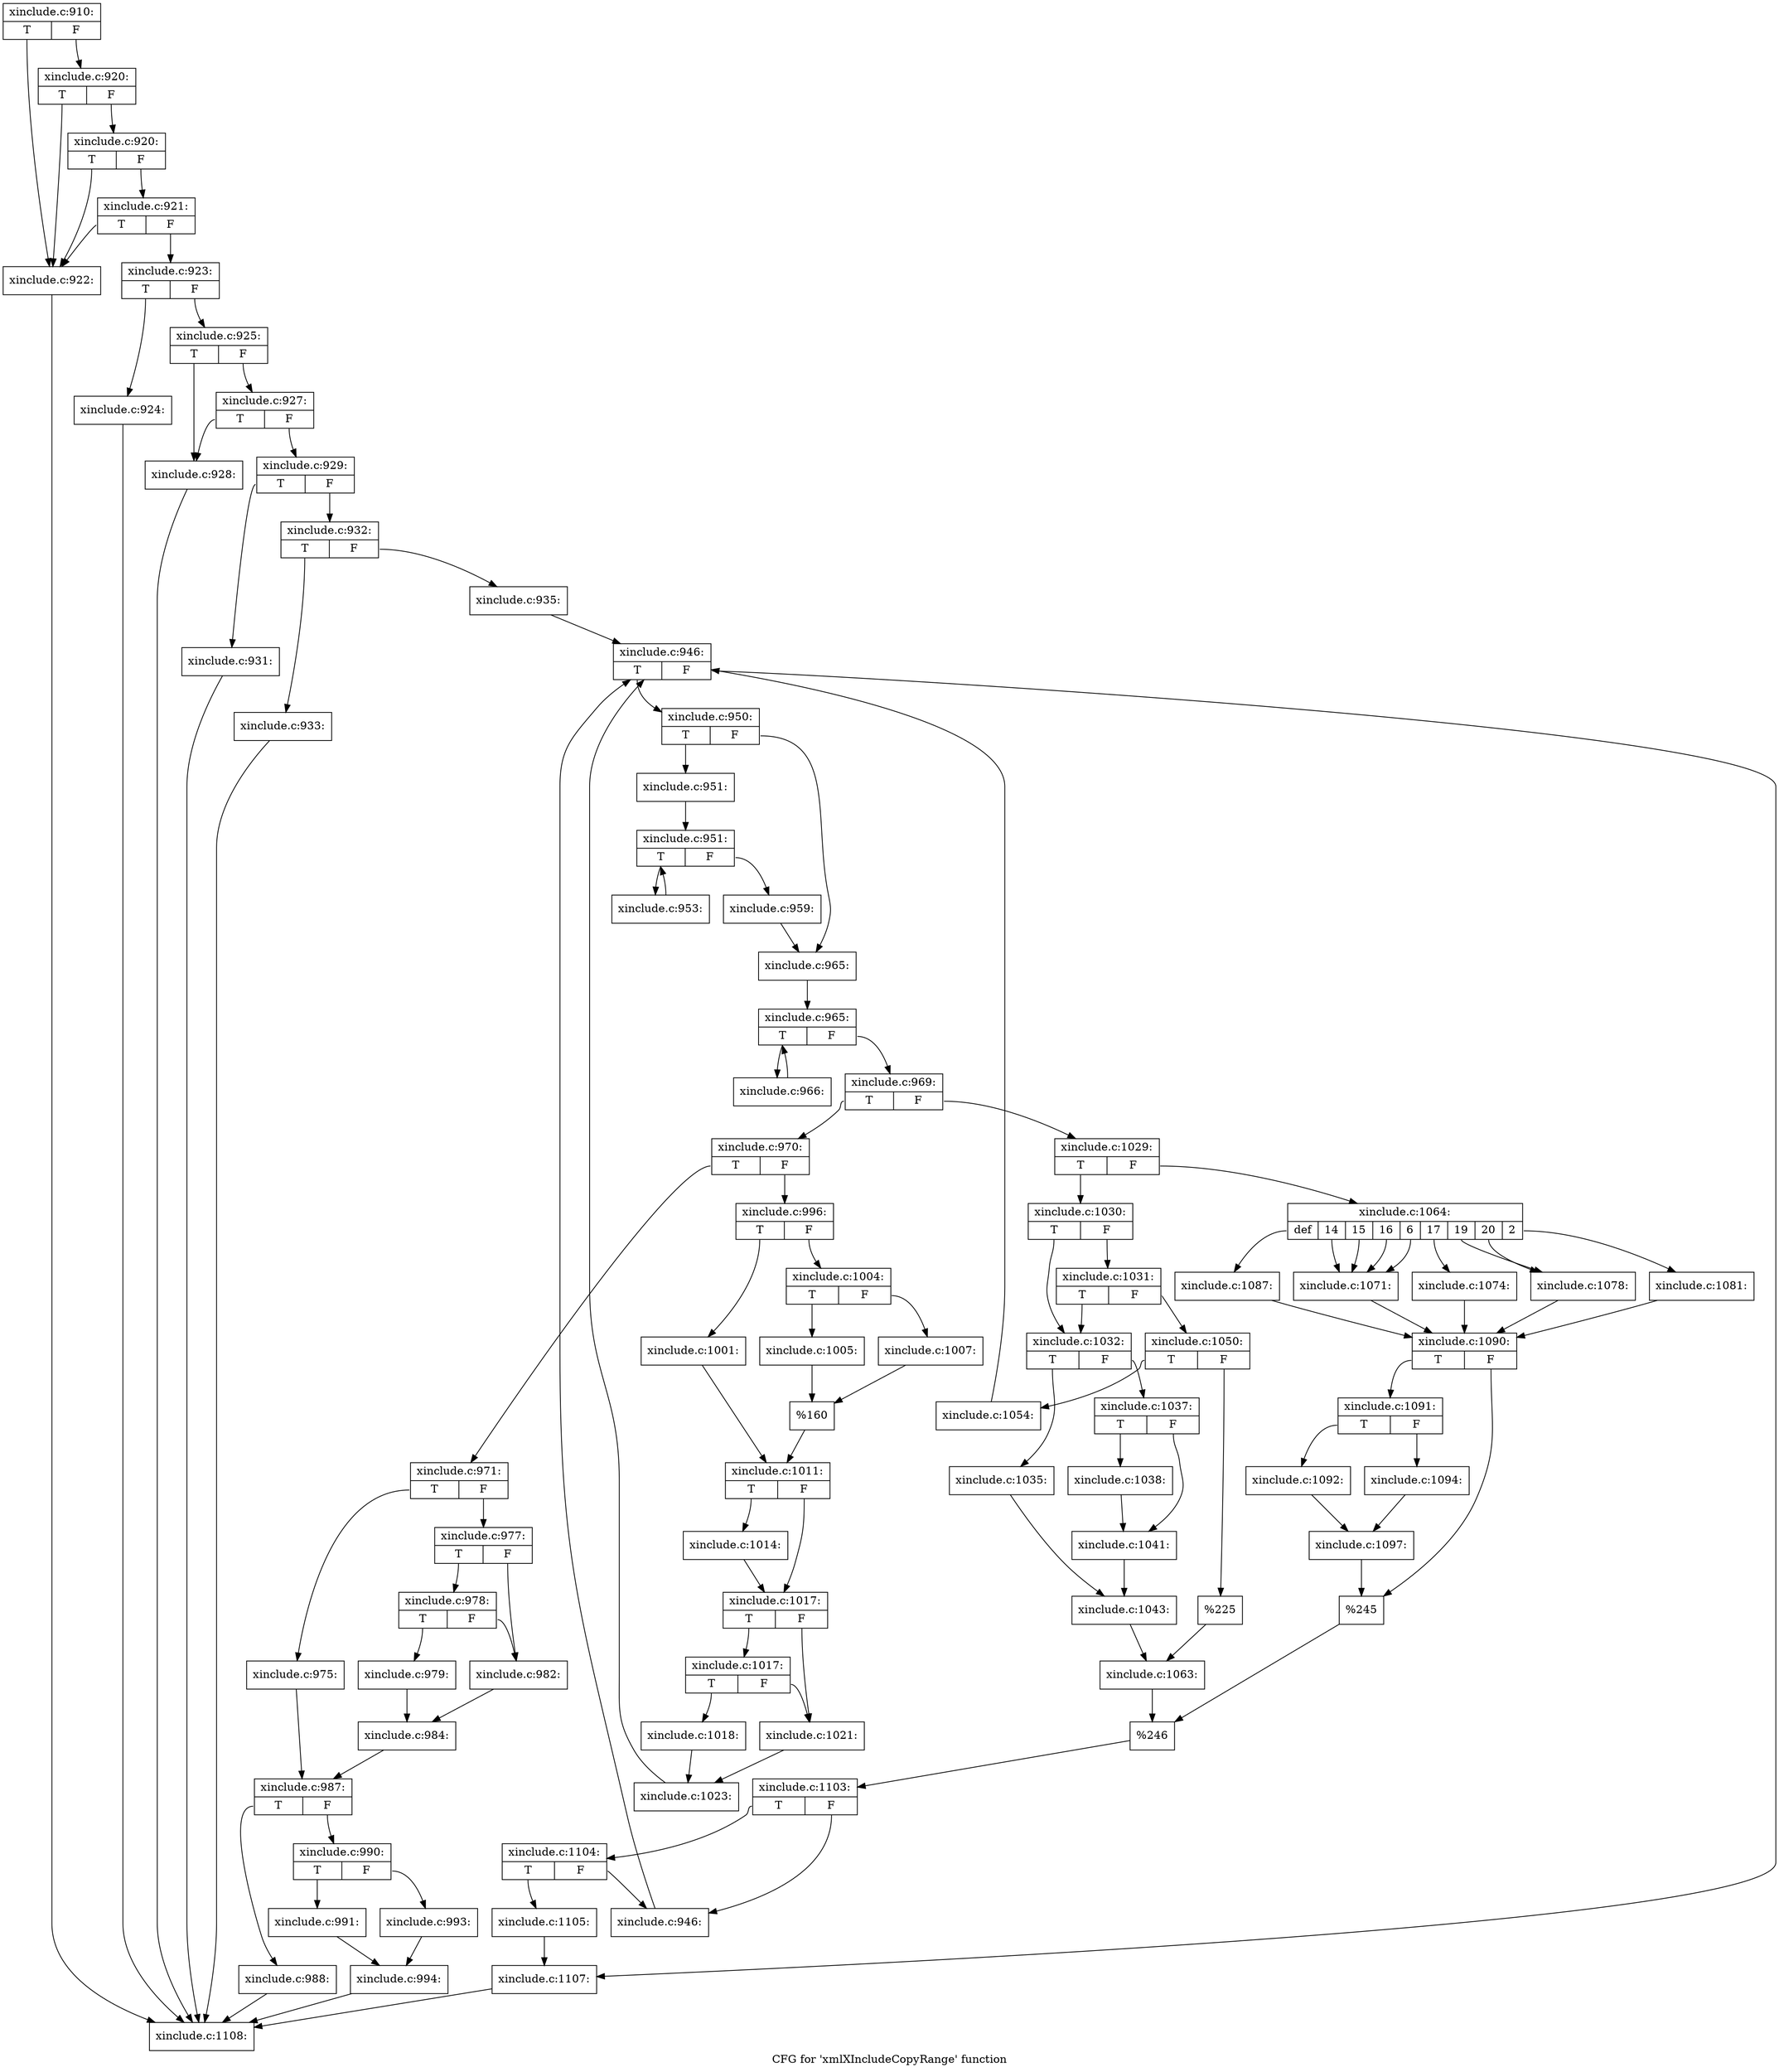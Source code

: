 digraph "CFG for 'xmlXIncludeCopyRange' function" {
	label="CFG for 'xmlXIncludeCopyRange' function";

	Node0x558bda0 [shape=record,label="{xinclude.c:910:|{<s0>T|<s1>F}}"];
	Node0x558bda0:s0 -> Node0x559fda0;
	Node0x558bda0:s1 -> Node0x559ff40;
	Node0x559ff40 [shape=record,label="{xinclude.c:920:|{<s0>T|<s1>F}}"];
	Node0x559ff40:s0 -> Node0x559fda0;
	Node0x559ff40:s1 -> Node0x559fec0;
	Node0x559fec0 [shape=record,label="{xinclude.c:920:|{<s0>T|<s1>F}}"];
	Node0x559fec0:s0 -> Node0x559fda0;
	Node0x559fec0:s1 -> Node0x559fe40;
	Node0x559fe40 [shape=record,label="{xinclude.c:921:|{<s0>T|<s1>F}}"];
	Node0x559fe40:s0 -> Node0x559fda0;
	Node0x559fe40:s1 -> Node0x559fdf0;
	Node0x559fda0 [shape=record,label="{xinclude.c:922:}"];
	Node0x559fda0 -> Node0x558c1d0;
	Node0x559fdf0 [shape=record,label="{xinclude.c:923:|{<s0>T|<s1>F}}"];
	Node0x559fdf0:s0 -> Node0x55a0a00;
	Node0x559fdf0:s1 -> Node0x55a0a50;
	Node0x55a0a00 [shape=record,label="{xinclude.c:924:}"];
	Node0x55a0a00 -> Node0x558c1d0;
	Node0x55a0a50 [shape=record,label="{xinclude.c:925:|{<s0>T|<s1>F}}"];
	Node0x55a0a50:s0 -> Node0x55a1310;
	Node0x55a0a50:s1 -> Node0x55a13b0;
	Node0x55a13b0 [shape=record,label="{xinclude.c:927:|{<s0>T|<s1>F}}"];
	Node0x55a13b0:s0 -> Node0x55a1310;
	Node0x55a13b0:s1 -> Node0x55a1360;
	Node0x55a1310 [shape=record,label="{xinclude.c:928:}"];
	Node0x55a1310 -> Node0x558c1d0;
	Node0x55a1360 [shape=record,label="{xinclude.c:929:|{<s0>T|<s1>F}}"];
	Node0x55a1360:s0 -> Node0x55a1ea0;
	Node0x55a1360:s1 -> Node0x55a1ef0;
	Node0x55a1ea0 [shape=record,label="{xinclude.c:931:}"];
	Node0x55a1ea0 -> Node0x558c1d0;
	Node0x55a1ef0 [shape=record,label="{xinclude.c:932:|{<s0>T|<s1>F}}"];
	Node0x55a1ef0:s0 -> Node0x55a2590;
	Node0x55a1ef0:s1 -> Node0x55a25e0;
	Node0x55a2590 [shape=record,label="{xinclude.c:933:}"];
	Node0x55a2590 -> Node0x558c1d0;
	Node0x55a25e0 [shape=record,label="{xinclude.c:935:}"];
	Node0x55a25e0 -> Node0x55a31b0;
	Node0x55a31b0 [shape=record,label="{xinclude.c:946:|{<s0>T|<s1>F}}"];
	Node0x55a31b0:s0 -> Node0x55a35a0;
	Node0x55a31b0:s1 -> Node0x55a33d0;
	Node0x55a35a0 [shape=record,label="{xinclude.c:950:|{<s0>T|<s1>F}}"];
	Node0x55a35a0:s0 -> Node0x55a3760;
	Node0x55a35a0:s1 -> Node0x55a37b0;
	Node0x55a3760 [shape=record,label="{xinclude.c:951:}"];
	Node0x55a3760 -> Node0x55a3a20;
	Node0x55a3a20 [shape=record,label="{xinclude.c:951:|{<s0>T|<s1>F}}"];
	Node0x55a3a20:s0 -> Node0x55a3d80;
	Node0x55a3a20:s1 -> Node0x55a3be0;
	Node0x55a3d80 [shape=record,label="{xinclude.c:953:}"];
	Node0x55a3d80 -> Node0x55a3a20;
	Node0x55a3be0 [shape=record,label="{xinclude.c:959:}"];
	Node0x55a3be0 -> Node0x55a37b0;
	Node0x55a37b0 [shape=record,label="{xinclude.c:965:}"];
	Node0x55a37b0 -> Node0x55a4950;
	Node0x55a4950 [shape=record,label="{xinclude.c:965:|{<s0>T|<s1>F}}"];
	Node0x55a4950:s0 -> Node0x55a5730;
	Node0x55a4950:s1 -> Node0x55a5530;
	Node0x55a5730 [shape=record,label="{xinclude.c:966:}"];
	Node0x55a5730 -> Node0x55a4950;
	Node0x55a5530 [shape=record,label="{xinclude.c:969:|{<s0>T|<s1>F}}"];
	Node0x55a5530:s0 -> Node0x55a5cb0;
	Node0x55a5530:s1 -> Node0x55a5d50;
	Node0x55a5cb0 [shape=record,label="{xinclude.c:970:|{<s0>T|<s1>F}}"];
	Node0x55a5cb0:s0 -> Node0x55a60f0;
	Node0x55a5cb0:s1 -> Node0x55a6190;
	Node0x55a60f0 [shape=record,label="{xinclude.c:971:|{<s0>T|<s1>F}}"];
	Node0x55a60f0:s0 -> Node0x55a6d20;
	Node0x55a60f0:s1 -> Node0x55a6dc0;
	Node0x55a6d20 [shape=record,label="{xinclude.c:975:}"];
	Node0x55a6d20 -> Node0x55a6d70;
	Node0x55a6dc0 [shape=record,label="{xinclude.c:977:|{<s0>T|<s1>F}}"];
	Node0x55a6dc0:s0 -> Node0x55a7b20;
	Node0x55a6dc0:s1 -> Node0x55a7ad0;
	Node0x55a7b20 [shape=record,label="{xinclude.c:978:|{<s0>T|<s1>F}}"];
	Node0x55a7b20:s0 -> Node0x55a7650;
	Node0x55a7b20:s1 -> Node0x55a7ad0;
	Node0x55a7650 [shape=record,label="{xinclude.c:979:}"];
	Node0x55a7650 -> Node0x55a7980;
	Node0x55a7ad0 [shape=record,label="{xinclude.c:982:}"];
	Node0x55a7ad0 -> Node0x55a7980;
	Node0x55a7980 [shape=record,label="{xinclude.c:984:}"];
	Node0x55a7980 -> Node0x55a6d70;
	Node0x55a6d70 [shape=record,label="{xinclude.c:987:|{<s0>T|<s1>F}}"];
	Node0x55a6d70:s0 -> Node0x55a8d80;
	Node0x55a6d70:s1 -> Node0x55a8dd0;
	Node0x55a8d80 [shape=record,label="{xinclude.c:988:}"];
	Node0x55a8d80 -> Node0x558c1d0;
	Node0x55a8dd0 [shape=record,label="{xinclude.c:990:|{<s0>T|<s1>F}}"];
	Node0x55a8dd0:s0 -> Node0x55a9280;
	Node0x55a8dd0:s1 -> Node0x55a9320;
	Node0x55a9280 [shape=record,label="{xinclude.c:991:}"];
	Node0x55a9280 -> Node0x55a92d0;
	Node0x55a9320 [shape=record,label="{xinclude.c:993:}"];
	Node0x55a9320 -> Node0x55a92d0;
	Node0x55a92d0 [shape=record,label="{xinclude.c:994:}"];
	Node0x55a92d0 -> Node0x558c1d0;
	Node0x55a6190 [shape=record,label="{xinclude.c:996:|{<s0>T|<s1>F}}"];
	Node0x55a6190:s0 -> Node0x55aa300;
	Node0x55a6190:s1 -> Node0x55aa3a0;
	Node0x55aa300 [shape=record,label="{xinclude.c:1001:}"];
	Node0x55aa300 -> Node0x55aa350;
	Node0x55aa3a0 [shape=record,label="{xinclude.c:1004:|{<s0>T|<s1>F}}"];
	Node0x55aa3a0:s0 -> Node0x55aab80;
	Node0x55aa3a0:s1 -> Node0x55aac20;
	Node0x55aab80 [shape=record,label="{xinclude.c:1005:}"];
	Node0x55aab80 -> Node0x55aabd0;
	Node0x55aac20 [shape=record,label="{xinclude.c:1007:}"];
	Node0x55aac20 -> Node0x55aabd0;
	Node0x55aabd0 [shape=record,label="{%160}"];
	Node0x55aabd0 -> Node0x55aa350;
	Node0x55aa350 [shape=record,label="{xinclude.c:1011:|{<s0>T|<s1>F}}"];
	Node0x55aa350:s0 -> Node0x55ab860;
	Node0x55aa350:s1 -> Node0x55ab8b0;
	Node0x55ab860 [shape=record,label="{xinclude.c:1014:}"];
	Node0x55ab860 -> Node0x55ab8b0;
	Node0x55ab8b0 [shape=record,label="{xinclude.c:1017:|{<s0>T|<s1>F}}"];
	Node0x55ab8b0:s0 -> Node0x55ac850;
	Node0x55ab8b0:s1 -> Node0x55ac800;
	Node0x55ac850 [shape=record,label="{xinclude.c:1017:|{<s0>T|<s1>F}}"];
	Node0x55ac850:s0 -> Node0x55ac280;
	Node0x55ac850:s1 -> Node0x55ac800;
	Node0x55ac280 [shape=record,label="{xinclude.c:1018:}"];
	Node0x55ac280 -> Node0x55ac5b0;
	Node0x55ac800 [shape=record,label="{xinclude.c:1021:}"];
	Node0x55ac800 -> Node0x55ac5b0;
	Node0x55ac5b0 [shape=record,label="{xinclude.c:1023:}"];
	Node0x55ac5b0 -> Node0x55a31b0;
	Node0x55a5d50 [shape=record,label="{xinclude.c:1029:|{<s0>T|<s1>F}}"];
	Node0x55a5d50:s0 -> Node0x55a6140;
	Node0x55a5d50:s1 -> Node0x55ad9a0;
	Node0x55a6140 [shape=record,label="{xinclude.c:1030:|{<s0>T|<s1>F}}"];
	Node0x55a6140:s0 -> Node0x55add40;
	Node0x55a6140:s1 -> Node0x55ade30;
	Node0x55ade30 [shape=record,label="{xinclude.c:1031:|{<s0>T|<s1>F}}"];
	Node0x55ade30:s0 -> Node0x55add40;
	Node0x55ade30:s1 -> Node0x55adde0;
	Node0x55add40 [shape=record,label="{xinclude.c:1032:|{<s0>T|<s1>F}}"];
	Node0x55add40:s0 -> Node0x55aea50;
	Node0x55add40:s1 -> Node0x55aeaf0;
	Node0x55aea50 [shape=record,label="{xinclude.c:1035:}"];
	Node0x55aea50 -> Node0x55aeaa0;
	Node0x55aeaf0 [shape=record,label="{xinclude.c:1037:|{<s0>T|<s1>F}}"];
	Node0x55aeaf0:s0 -> Node0x55af0d0;
	Node0x55aeaf0:s1 -> Node0x55af120;
	Node0x55af0d0 [shape=record,label="{xinclude.c:1038:}"];
	Node0x55af0d0 -> Node0x55af120;
	Node0x55af120 [shape=record,label="{xinclude.c:1041:}"];
	Node0x55af120 -> Node0x55aeaa0;
	Node0x55aeaa0 [shape=record,label="{xinclude.c:1043:}"];
	Node0x55aeaa0 -> Node0x55add90;
	Node0x55adde0 [shape=record,label="{xinclude.c:1050:|{<s0>T|<s1>F}}"];
	Node0x55adde0:s0 -> Node0x54b19d0;
	Node0x55adde0:s1 -> Node0x54b1a20;
	Node0x54b19d0 [shape=record,label="{xinclude.c:1054:}"];
	Node0x54b19d0 -> Node0x55a31b0;
	Node0x54b1a20 [shape=record,label="{%225}"];
	Node0x54b1a20 -> Node0x55add90;
	Node0x55add90 [shape=record,label="{xinclude.c:1063:}"];
	Node0x55add90 -> Node0x55ad950;
	Node0x55ad9a0 [shape=record,label="{xinclude.c:1064:|{<s0>def|<s1>14|<s2>15|<s3>16|<s4>6|<s5>17|<s6>19|<s7>20|<s8>2}}"];
	Node0x55ad9a0:s0 -> Node0x55b2ab0;
	Node0x55ad9a0:s1 -> Node0x55b2df0;
	Node0x55ad9a0:s2 -> Node0x55b2df0;
	Node0x55ad9a0:s3 -> Node0x55b2df0;
	Node0x55ad9a0:s4 -> Node0x55b2df0;
	Node0x55ad9a0:s5 -> Node0x55b2ed0;
	Node0x55ad9a0:s6 -> Node0x55b2fb0;
	Node0x55ad9a0:s7 -> Node0x55b2fb0;
	Node0x55ad9a0:s8 -> Node0x55b3090;
	Node0x55b2df0 [shape=record,label="{xinclude.c:1071:}"];
	Node0x55b2df0 -> Node0x55b28a0;
	Node0x55b2ed0 [shape=record,label="{xinclude.c:1074:}"];
	Node0x55b2ed0 -> Node0x55b28a0;
	Node0x55b2fb0 [shape=record,label="{xinclude.c:1078:}"];
	Node0x55b2fb0 -> Node0x55b28a0;
	Node0x55b3090 [shape=record,label="{xinclude.c:1081:}"];
	Node0x55b3090 -> Node0x55b28a0;
	Node0x55b2ab0 [shape=record,label="{xinclude.c:1087:}"];
	Node0x55b2ab0 -> Node0x55b28a0;
	Node0x55b28a0 [shape=record,label="{xinclude.c:1090:|{<s0>T|<s1>F}}"];
	Node0x55b28a0:s0 -> Node0x55b3620;
	Node0x55b28a0:s1 -> Node0x55b3670;
	Node0x55b3620 [shape=record,label="{xinclude.c:1091:|{<s0>T|<s1>F}}"];
	Node0x55b3620:s0 -> Node0x55b3a30;
	Node0x55b3620:s1 -> Node0x55b3ad0;
	Node0x55b3a30 [shape=record,label="{xinclude.c:1092:}"];
	Node0x55b3a30 -> Node0x55b3a80;
	Node0x55b3ad0 [shape=record,label="{xinclude.c:1094:}"];
	Node0x55b3ad0 -> Node0x55b3a80;
	Node0x55b3a80 [shape=record,label="{xinclude.c:1097:}"];
	Node0x55b3a80 -> Node0x55b3670;
	Node0x55b3670 [shape=record,label="{%245}"];
	Node0x55b3670 -> Node0x55ad950;
	Node0x55ad950 [shape=record,label="{%246}"];
	Node0x55ad950 -> Node0x55a5d00;
	Node0x55a5d00 [shape=record,label="{xinclude.c:1103:|{<s0>T|<s1>F}}"];
	Node0x55a5d00:s0 -> Node0x55b5540;
	Node0x55a5d00:s1 -> Node0x55b5470;
	Node0x55b5540 [shape=record,label="{xinclude.c:1104:|{<s0>T|<s1>F}}"];
	Node0x55b5540:s0 -> Node0x55b5140;
	Node0x55b5540:s1 -> Node0x55b5470;
	Node0x55b5140 [shape=record,label="{xinclude.c:1105:}"];
	Node0x55b5140 -> Node0x55a33d0;
	Node0x55b5470 [shape=record,label="{xinclude.c:946:}"];
	Node0x55b5470 -> Node0x55a31b0;
	Node0x55a33d0 [shape=record,label="{xinclude.c:1107:}"];
	Node0x55a33d0 -> Node0x558c1d0;
	Node0x558c1d0 [shape=record,label="{xinclude.c:1108:}"];
}
